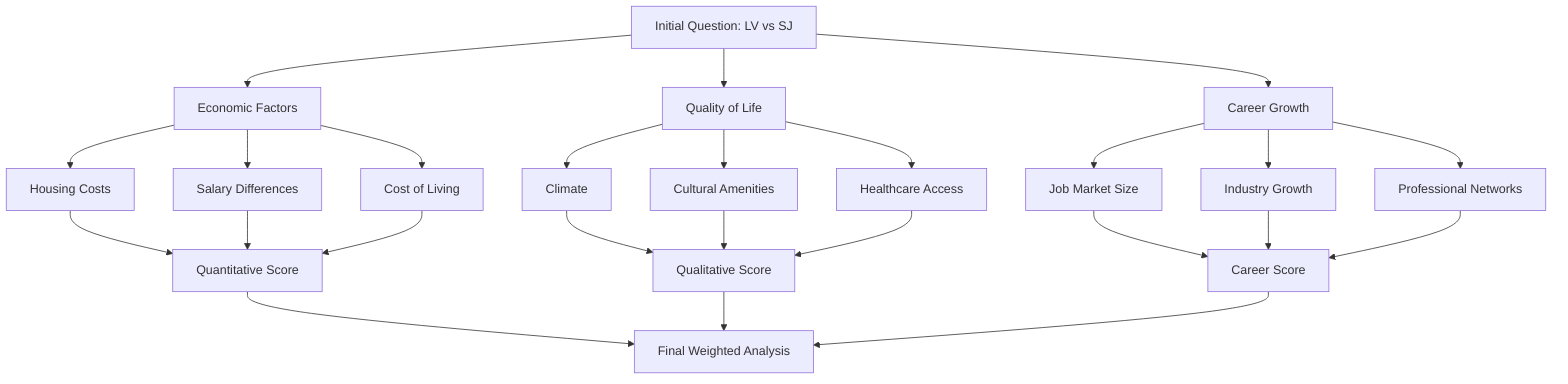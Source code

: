 flowchart TD
    A[Initial Question: LV vs SJ] --> B[Economic Factors]
    A --> C[Quality of Life]
    A --> D[Career Growth]
    
    B --> E[Housing Costs]
    B --> F[Salary Differences]
    B --> G[Cost of Living]
    
    C --> H[Climate]
    C --> I[Cultural Amenities]
    C --> J[Healthcare Access]
    
    D --> K[Job Market Size]
    D --> L[Industry Growth]
    D --> M[Professional Networks]
    
    E --> N[Quantitative Score]
    F --> N
    G --> N
    H --> O[Qualitative Score]
    I --> O
    J --> O
    K --> P[Career Score]
    L --> P
    M --> P
    
    N --> Q[Final Weighted Analysis]
    O --> Q
    P --> Q